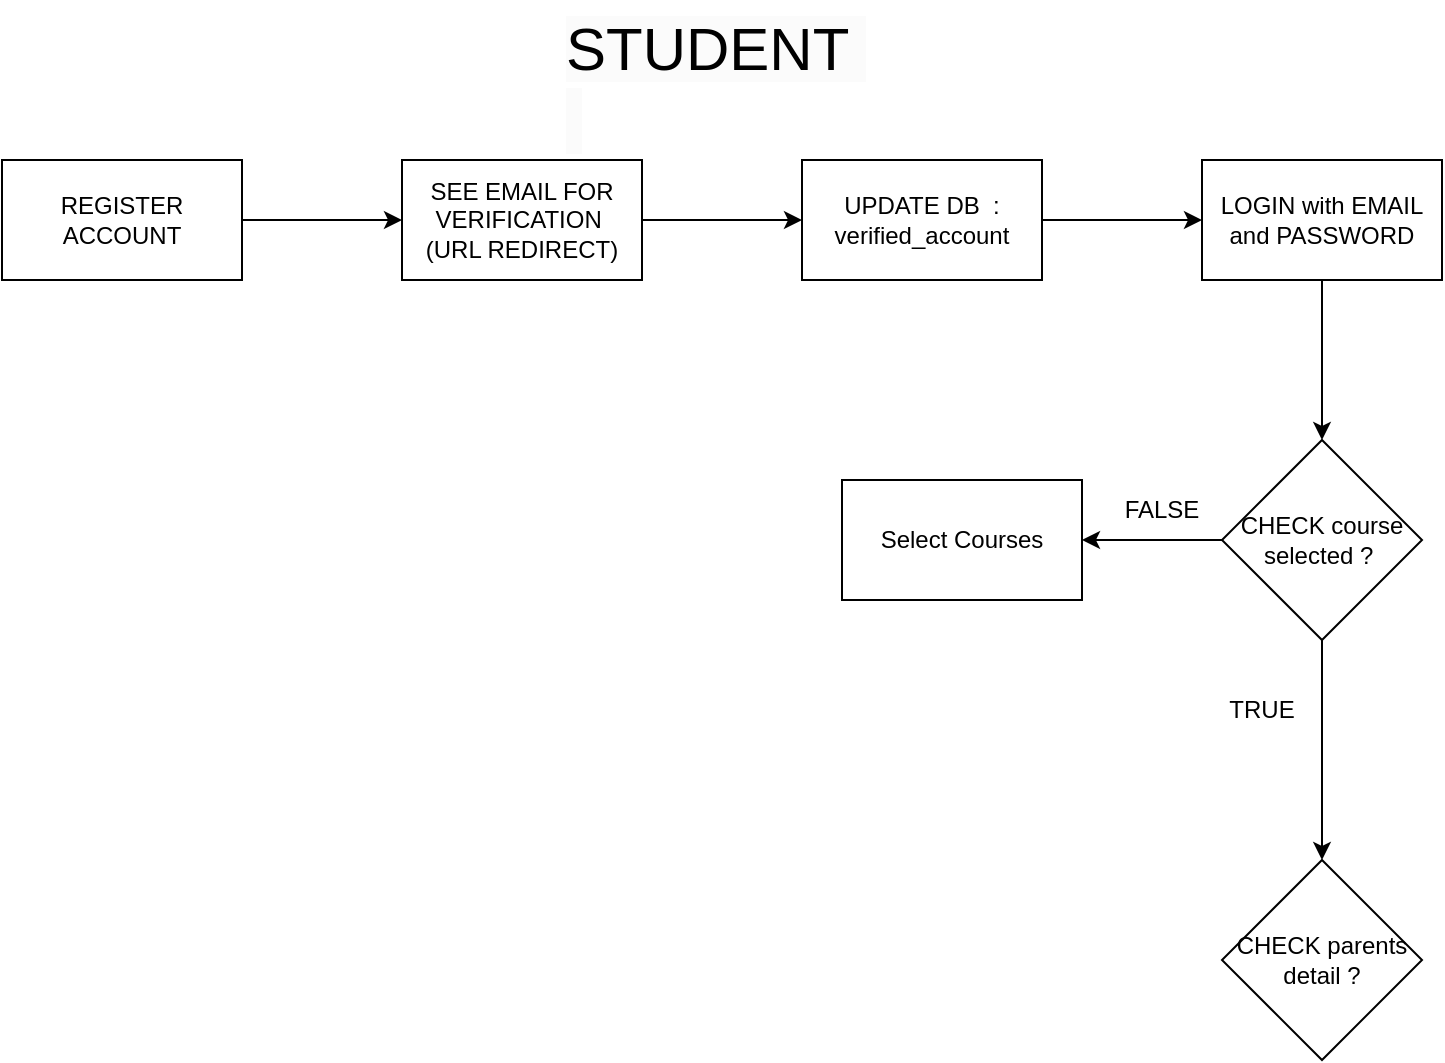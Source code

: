 <mxfile version="20.7.4" type="github">
  <diagram id="J6TTcuYK9gpuZFBRuXDf" name="Page-1">
    <mxGraphModel dx="1509" dy="804" grid="1" gridSize="10" guides="1" tooltips="1" connect="1" arrows="1" fold="1" page="1" pageScale="1" pageWidth="827" pageHeight="1169" math="0" shadow="0">
      <root>
        <mxCell id="0" />
        <mxCell id="1" parent="0" />
        <mxCell id="hnajmLuq3l49ocJ4bgig-3" value="&lt;font style=&quot;font-size: 30px;&quot;&gt;&lt;span style=&quot;color: rgb(0, 0, 0); font-family: Helvetica; font-style: normal; font-variant-ligatures: normal; font-variant-caps: normal; font-weight: 400; letter-spacing: normal; orphans: 2; text-align: center; text-indent: 0px; text-transform: none; widows: 2; word-spacing: 0px; -webkit-text-stroke-width: 0px; background-color: rgb(251, 251, 251); text-decoration-thickness: initial; text-decoration-style: initial; text-decoration-color: initial; float: none; display: inline !important;&quot;&gt;STUDENT&amp;nbsp;&lt;/span&gt;&lt;br style=&quot;border-color: var(--border-color); color: rgb(0, 0, 0); font-family: Helvetica; font-style: normal; font-variant-ligatures: normal; font-variant-caps: normal; font-weight: 400; letter-spacing: normal; orphans: 2; text-align: center; text-indent: 0px; text-transform: none; widows: 2; word-spacing: 0px; -webkit-text-stroke-width: 0px; background-color: rgb(251, 251, 251); text-decoration-thickness: initial; text-decoration-style: initial; text-decoration-color: initial;&quot;&gt;&lt;span style=&quot;color: rgb(0, 0, 0); font-family: Helvetica; font-style: normal; font-variant-ligatures: normal; font-variant-caps: normal; font-weight: 400; letter-spacing: normal; orphans: 2; text-align: center; text-indent: 0px; text-transform: none; widows: 2; word-spacing: 0px; -webkit-text-stroke-width: 0px; background-color: rgb(251, 251, 251); text-decoration-thickness: initial; text-decoration-style: initial; text-decoration-color: initial; float: none; display: inline !important;&quot;&gt;&amp;nbsp;&lt;/span&gt;&lt;/font&gt;" style="text;whiteSpace=wrap;html=1;" vertex="1" parent="1">
          <mxGeometry x="340" y="30" width="160" height="50" as="geometry" />
        </mxCell>
        <mxCell id="hnajmLuq3l49ocJ4bgig-6" value="" style="edgeStyle=orthogonalEdgeStyle;rounded=0;orthogonalLoop=1;jettySize=auto;html=1;" edge="1" parent="1" source="hnajmLuq3l49ocJ4bgig-4" target="hnajmLuq3l49ocJ4bgig-5">
          <mxGeometry relative="1" as="geometry" />
        </mxCell>
        <mxCell id="hnajmLuq3l49ocJ4bgig-4" value="REGISTER ACCOUNT" style="rounded=0;whiteSpace=wrap;html=1;" vertex="1" parent="1">
          <mxGeometry x="60" y="110" width="120" height="60" as="geometry" />
        </mxCell>
        <mxCell id="hnajmLuq3l49ocJ4bgig-8" value="" style="edgeStyle=orthogonalEdgeStyle;rounded=0;orthogonalLoop=1;jettySize=auto;html=1;" edge="1" parent="1" source="hnajmLuq3l49ocJ4bgig-5" target="hnajmLuq3l49ocJ4bgig-7">
          <mxGeometry relative="1" as="geometry" />
        </mxCell>
        <mxCell id="hnajmLuq3l49ocJ4bgig-5" value="SEE EMAIL FOR VERIFICATION&amp;nbsp;&lt;br&gt;(URL REDIRECT)" style="rounded=0;whiteSpace=wrap;html=1;" vertex="1" parent="1">
          <mxGeometry x="260" y="110" width="120" height="60" as="geometry" />
        </mxCell>
        <mxCell id="hnajmLuq3l49ocJ4bgig-10" value="" style="edgeStyle=orthogonalEdgeStyle;rounded=0;orthogonalLoop=1;jettySize=auto;html=1;" edge="1" parent="1" source="hnajmLuq3l49ocJ4bgig-7" target="hnajmLuq3l49ocJ4bgig-9">
          <mxGeometry relative="1" as="geometry" />
        </mxCell>
        <mxCell id="hnajmLuq3l49ocJ4bgig-7" value="UPDATE DB&amp;nbsp; : verified_account" style="rounded=0;whiteSpace=wrap;html=1;" vertex="1" parent="1">
          <mxGeometry x="460" y="110" width="120" height="60" as="geometry" />
        </mxCell>
        <mxCell id="hnajmLuq3l49ocJ4bgig-12" value="" style="edgeStyle=orthogonalEdgeStyle;rounded=0;orthogonalLoop=1;jettySize=auto;html=1;" edge="1" parent="1" source="hnajmLuq3l49ocJ4bgig-9">
          <mxGeometry relative="1" as="geometry">
            <mxPoint x="720" y="250" as="targetPoint" />
          </mxGeometry>
        </mxCell>
        <mxCell id="hnajmLuq3l49ocJ4bgig-9" value="LOGIN with EMAIL and PASSWORD" style="rounded=0;whiteSpace=wrap;html=1;" vertex="1" parent="1">
          <mxGeometry x="660" y="110" width="120" height="60" as="geometry" />
        </mxCell>
        <mxCell id="hnajmLuq3l49ocJ4bgig-15" value="" style="edgeStyle=orthogonalEdgeStyle;rounded=0;orthogonalLoop=1;jettySize=auto;html=1;" edge="1" parent="1" source="hnajmLuq3l49ocJ4bgig-13">
          <mxGeometry relative="1" as="geometry">
            <mxPoint x="720" y="460" as="targetPoint" />
          </mxGeometry>
        </mxCell>
        <mxCell id="hnajmLuq3l49ocJ4bgig-19" value="" style="edgeStyle=orthogonalEdgeStyle;rounded=0;orthogonalLoop=1;jettySize=auto;html=1;fontSize=30;" edge="1" parent="1" source="hnajmLuq3l49ocJ4bgig-13" target="hnajmLuq3l49ocJ4bgig-18">
          <mxGeometry relative="1" as="geometry" />
        </mxCell>
        <mxCell id="hnajmLuq3l49ocJ4bgig-13" value="CHECK course selected ?&amp;nbsp;" style="rhombus;whiteSpace=wrap;html=1;" vertex="1" parent="1">
          <mxGeometry x="670" y="250" width="100" height="100" as="geometry" />
        </mxCell>
        <mxCell id="hnajmLuq3l49ocJ4bgig-16" value="TRUE" style="text;html=1;strokeColor=none;fillColor=none;align=center;verticalAlign=middle;whiteSpace=wrap;rounded=0;" vertex="1" parent="1">
          <mxGeometry x="660" y="370" width="60" height="30" as="geometry" />
        </mxCell>
        <mxCell id="hnajmLuq3l49ocJ4bgig-18" value="Select Courses" style="whiteSpace=wrap;html=1;" vertex="1" parent="1">
          <mxGeometry x="480" y="270" width="120" height="60" as="geometry" />
        </mxCell>
        <mxCell id="hnajmLuq3l49ocJ4bgig-20" value="FALSE" style="text;html=1;strokeColor=none;fillColor=none;align=center;verticalAlign=middle;whiteSpace=wrap;rounded=0;" vertex="1" parent="1">
          <mxGeometry x="610" y="270" width="60" height="30" as="geometry" />
        </mxCell>
        <mxCell id="hnajmLuq3l49ocJ4bgig-22" value="CHECK parents detail ?" style="rhombus;whiteSpace=wrap;html=1;" vertex="1" parent="1">
          <mxGeometry x="670" y="460" width="100" height="100" as="geometry" />
        </mxCell>
      </root>
    </mxGraphModel>
  </diagram>
</mxfile>
